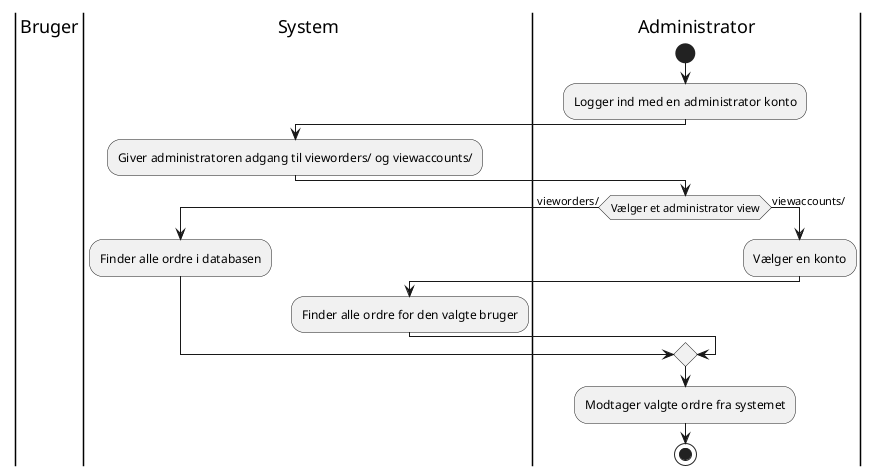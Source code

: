 @startuml
'https://plantuml.com/activity-diagram-beta

|Bruger|
|System|
|Administrator|
start
:Logger ind med en administrator konto;
|System|
:Giver administratoren adgang til vieworders/ og viewaccounts/;
|Administrator|
if (Vælger et administrator view) then (vieworders/)
    |System|
    :Finder alle ordre i databasen;
else (viewaccounts/)
    |Administrator|
    :Vælger en konto;
    |System|
    :Finder alle ordre for den valgte bruger;
endif
|Administrator|
:Modtager valgte ordre fra systemet;
stop

@enduml
